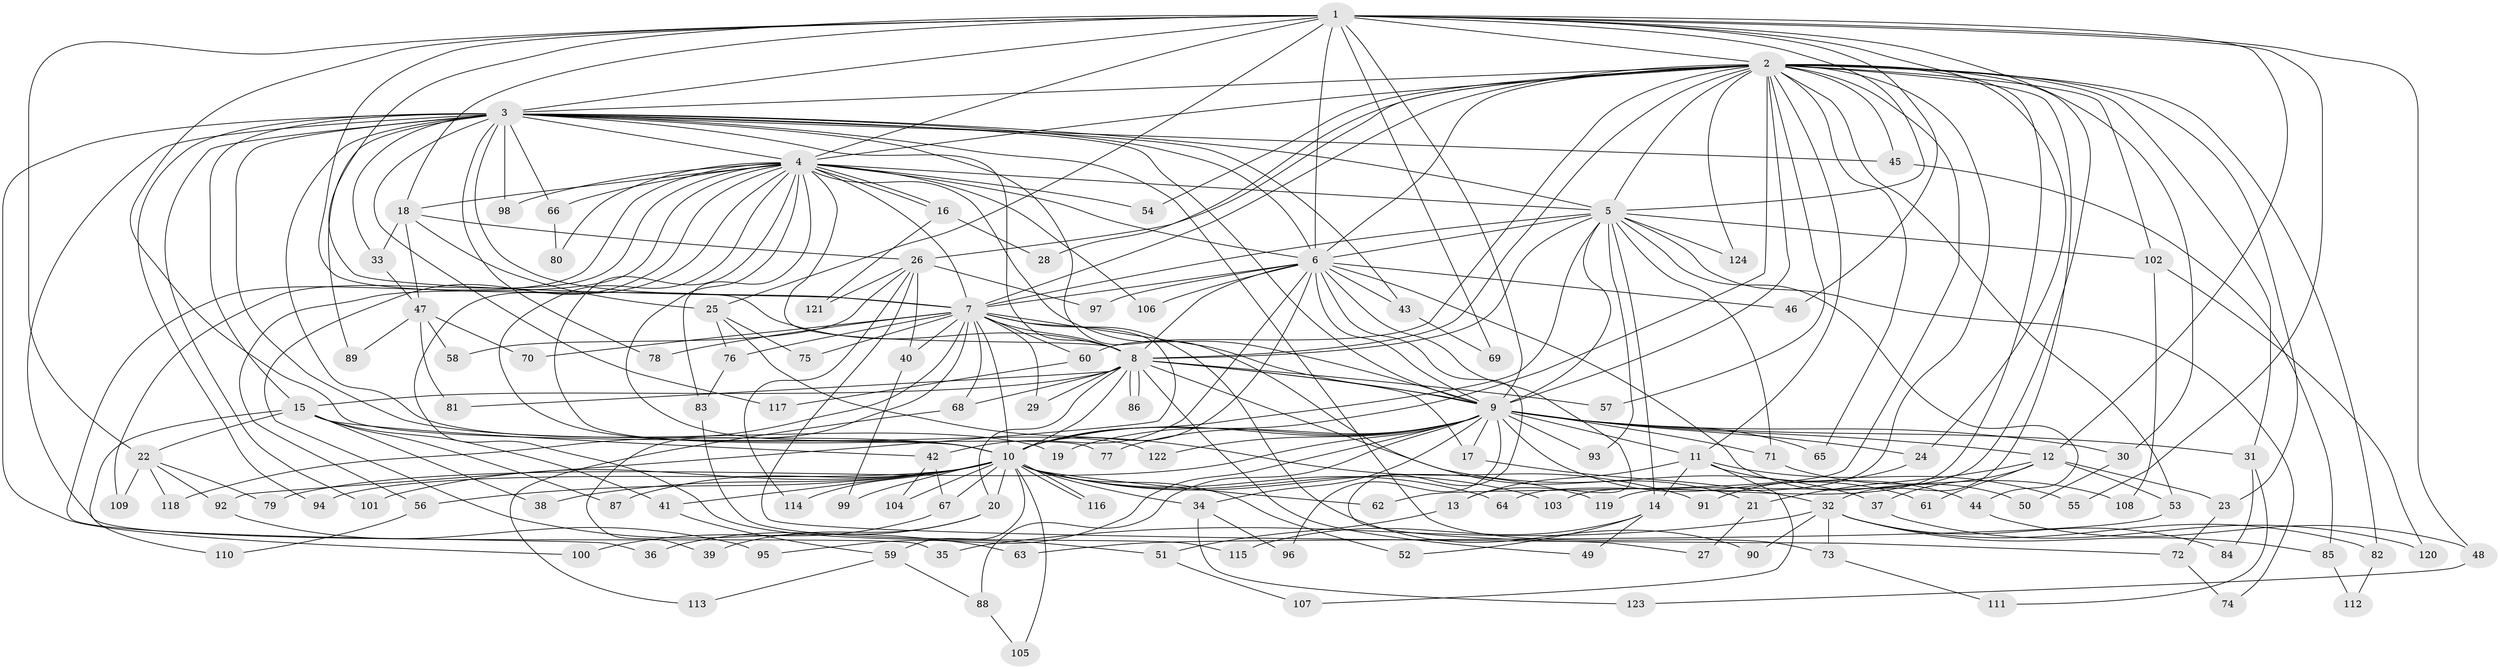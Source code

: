 // coarse degree distribution, {30: 0.020202020202020204, 36: 0.010101010101010102, 14: 0.010101010101010102, 13: 0.010101010101010102, 26: 0.010101010101010102, 28: 0.010101010101010102, 7: 0.010101010101010102, 4: 0.0707070707070707, 5: 0.020202020202020204, 11: 0.010101010101010102, 9: 0.010101010101010102, 6: 0.020202020202020204, 2: 0.5151515151515151, 3: 0.24242424242424243, 8: 0.010101010101010102, 1: 0.020202020202020204}
// Generated by graph-tools (version 1.1) at 2025/23/03/03/25 07:23:45]
// undirected, 124 vertices, 273 edges
graph export_dot {
graph [start="1"]
  node [color=gray90,style=filled];
  1;
  2;
  3;
  4;
  5;
  6;
  7;
  8;
  9;
  10;
  11;
  12;
  13;
  14;
  15;
  16;
  17;
  18;
  19;
  20;
  21;
  22;
  23;
  24;
  25;
  26;
  27;
  28;
  29;
  30;
  31;
  32;
  33;
  34;
  35;
  36;
  37;
  38;
  39;
  40;
  41;
  42;
  43;
  44;
  45;
  46;
  47;
  48;
  49;
  50;
  51;
  52;
  53;
  54;
  55;
  56;
  57;
  58;
  59;
  60;
  61;
  62;
  63;
  64;
  65;
  66;
  67;
  68;
  69;
  70;
  71;
  72;
  73;
  74;
  75;
  76;
  77;
  78;
  79;
  80;
  81;
  82;
  83;
  84;
  85;
  86;
  87;
  88;
  89;
  90;
  91;
  92;
  93;
  94;
  95;
  96;
  97;
  98;
  99;
  100;
  101;
  102;
  103;
  104;
  105;
  106;
  107;
  108;
  109;
  110;
  111;
  112;
  113;
  114;
  115;
  116;
  117;
  118;
  119;
  120;
  121;
  122;
  123;
  124;
  1 -- 2;
  1 -- 3;
  1 -- 4;
  1 -- 5;
  1 -- 6;
  1 -- 7;
  1 -- 8;
  1 -- 9;
  1 -- 10;
  1 -- 12;
  1 -- 18;
  1 -- 22;
  1 -- 24;
  1 -- 25;
  1 -- 30;
  1 -- 46;
  1 -- 48;
  1 -- 55;
  1 -- 69;
  2 -- 3;
  2 -- 4;
  2 -- 5;
  2 -- 6;
  2 -- 7;
  2 -- 8;
  2 -- 9;
  2 -- 10;
  2 -- 11;
  2 -- 23;
  2 -- 26;
  2 -- 28;
  2 -- 31;
  2 -- 32;
  2 -- 45;
  2 -- 53;
  2 -- 54;
  2 -- 57;
  2 -- 60;
  2 -- 62;
  2 -- 64;
  2 -- 65;
  2 -- 82;
  2 -- 102;
  2 -- 103;
  2 -- 119;
  2 -- 124;
  3 -- 4;
  3 -- 5;
  3 -- 6;
  3 -- 7;
  3 -- 8;
  3 -- 9;
  3 -- 10;
  3 -- 15;
  3 -- 19;
  3 -- 21;
  3 -- 33;
  3 -- 35;
  3 -- 43;
  3 -- 45;
  3 -- 66;
  3 -- 73;
  3 -- 78;
  3 -- 89;
  3 -- 94;
  3 -- 98;
  3 -- 100;
  3 -- 101;
  3 -- 117;
  4 -- 5;
  4 -- 6;
  4 -- 7;
  4 -- 8;
  4 -- 9;
  4 -- 10;
  4 -- 16;
  4 -- 16;
  4 -- 18;
  4 -- 36;
  4 -- 51;
  4 -- 54;
  4 -- 56;
  4 -- 63;
  4 -- 66;
  4 -- 77;
  4 -- 80;
  4 -- 83;
  4 -- 98;
  4 -- 106;
  4 -- 109;
  4 -- 122;
  5 -- 6;
  5 -- 7;
  5 -- 8;
  5 -- 9;
  5 -- 10;
  5 -- 14;
  5 -- 44;
  5 -- 71;
  5 -- 74;
  5 -- 93;
  5 -- 102;
  5 -- 124;
  6 -- 7;
  6 -- 8;
  6 -- 9;
  6 -- 10;
  6 -- 13;
  6 -- 27;
  6 -- 42;
  6 -- 43;
  6 -- 46;
  6 -- 50;
  6 -- 97;
  6 -- 106;
  7 -- 8;
  7 -- 9;
  7 -- 10;
  7 -- 29;
  7 -- 39;
  7 -- 40;
  7 -- 60;
  7 -- 68;
  7 -- 70;
  7 -- 75;
  7 -- 76;
  7 -- 78;
  7 -- 90;
  7 -- 92;
  7 -- 118;
  8 -- 9;
  8 -- 10;
  8 -- 15;
  8 -- 17;
  8 -- 20;
  8 -- 29;
  8 -- 37;
  8 -- 49;
  8 -- 57;
  8 -- 68;
  8 -- 81;
  8 -- 86;
  8 -- 86;
  9 -- 10;
  9 -- 11;
  9 -- 12;
  9 -- 17;
  9 -- 19;
  9 -- 24;
  9 -- 30;
  9 -- 31;
  9 -- 34;
  9 -- 61;
  9 -- 65;
  9 -- 71;
  9 -- 77;
  9 -- 79;
  9 -- 88;
  9 -- 93;
  9 -- 95;
  9 -- 96;
  9 -- 122;
  10 -- 20;
  10 -- 34;
  10 -- 38;
  10 -- 41;
  10 -- 52;
  10 -- 56;
  10 -- 59;
  10 -- 62;
  10 -- 64;
  10 -- 67;
  10 -- 87;
  10 -- 94;
  10 -- 99;
  10 -- 101;
  10 -- 103;
  10 -- 104;
  10 -- 105;
  10 -- 114;
  10 -- 116;
  10 -- 116;
  10 -- 119;
  11 -- 13;
  11 -- 14;
  11 -- 44;
  11 -- 55;
  11 -- 107;
  12 -- 21;
  12 -- 23;
  12 -- 37;
  12 -- 53;
  12 -- 61;
  13 -- 51;
  14 -- 49;
  14 -- 52;
  14 -- 115;
  15 -- 22;
  15 -- 38;
  15 -- 41;
  15 -- 42;
  15 -- 87;
  15 -- 110;
  16 -- 28;
  16 -- 121;
  17 -- 32;
  18 -- 25;
  18 -- 26;
  18 -- 33;
  18 -- 47;
  20 -- 36;
  20 -- 39;
  21 -- 27;
  22 -- 79;
  22 -- 92;
  22 -- 109;
  22 -- 118;
  23 -- 72;
  24 -- 91;
  25 -- 75;
  25 -- 76;
  25 -- 91;
  26 -- 40;
  26 -- 58;
  26 -- 72;
  26 -- 97;
  26 -- 114;
  26 -- 121;
  30 -- 50;
  31 -- 84;
  31 -- 111;
  32 -- 35;
  32 -- 73;
  32 -- 82;
  32 -- 84;
  32 -- 85;
  32 -- 90;
  33 -- 47;
  34 -- 96;
  34 -- 123;
  37 -- 120;
  40 -- 99;
  41 -- 59;
  42 -- 67;
  42 -- 104;
  43 -- 69;
  44 -- 48;
  45 -- 85;
  47 -- 58;
  47 -- 70;
  47 -- 81;
  47 -- 89;
  48 -- 123;
  51 -- 107;
  53 -- 63;
  56 -- 110;
  59 -- 88;
  59 -- 113;
  60 -- 117;
  66 -- 80;
  67 -- 100;
  68 -- 113;
  71 -- 108;
  72 -- 74;
  73 -- 111;
  76 -- 83;
  82 -- 112;
  83 -- 115;
  85 -- 112;
  88 -- 105;
  92 -- 95;
  102 -- 108;
  102 -- 120;
}

